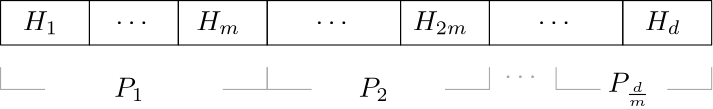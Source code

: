 <?xml version="1.0"?>
<!DOCTYPE ipe SYSTEM "ipe.dtd">
<ipe version="70206" creator="Ipe 7.2.7">
<info created="D:20200302160308" modified="D:20200302160310"/>
<ipestyle name="basic">
<symbol name="arrow/arc(spx)">
<path stroke="sym-stroke" fill="sym-stroke" pen="sym-pen">
0 0 m
-1 0.333 l
-1 -0.333 l
h
</path>
</symbol>
<symbol name="arrow/farc(spx)">
<path stroke="sym-stroke" fill="white" pen="sym-pen">
0 0 m
-1 0.333 l
-1 -0.333 l
h
</path>
</symbol>
<symbol name="arrow/ptarc(spx)">
<path stroke="sym-stroke" fill="sym-stroke" pen="sym-pen">
0 0 m
-1 0.333 l
-0.8 0 l
-1 -0.333 l
h
</path>
</symbol>
<symbol name="arrow/fptarc(spx)">
<path stroke="sym-stroke" fill="white" pen="sym-pen">
0 0 m
-1 0.333 l
-0.8 0 l
-1 -0.333 l
h
</path>
</symbol>
<symbol name="mark/circle(sx)" transformations="translations">
<path fill="sym-stroke">
0.6 0 0 0.6 0 0 e
0.4 0 0 0.4 0 0 e
</path>
</symbol>
<symbol name="mark/disk(sx)" transformations="translations">
<path fill="sym-stroke">
0.6 0 0 0.6 0 0 e
</path>
</symbol>
<symbol name="mark/fdisk(sfx)" transformations="translations">
<group>
<path fill="sym-fill">
0.5 0 0 0.5 0 0 e
</path>
<path fill="sym-stroke" fillrule="eofill">
0.6 0 0 0.6 0 0 e
0.4 0 0 0.4 0 0 e
</path>
</group>
</symbol>
<symbol name="mark/box(sx)" transformations="translations">
<path fill="sym-stroke" fillrule="eofill">
-0.6 -0.6 m
0.6 -0.6 l
0.6 0.6 l
-0.6 0.6 l
h
-0.4 -0.4 m
0.4 -0.4 l
0.4 0.4 l
-0.4 0.4 l
h
</path>
</symbol>
<symbol name="mark/square(sx)" transformations="translations">
<path fill="sym-stroke">
-0.6 -0.6 m
0.6 -0.6 l
0.6 0.6 l
-0.6 0.6 l
h
</path>
</symbol>
<symbol name="mark/fsquare(sfx)" transformations="translations">
<group>
<path fill="sym-fill">
-0.5 -0.5 m
0.5 -0.5 l
0.5 0.5 l
-0.5 0.5 l
h
</path>
<path fill="sym-stroke" fillrule="eofill">
-0.6 -0.6 m
0.6 -0.6 l
0.6 0.6 l
-0.6 0.6 l
h
-0.4 -0.4 m
0.4 -0.4 l
0.4 0.4 l
-0.4 0.4 l
h
</path>
</group>
</symbol>
<symbol name="mark/cross(sx)" transformations="translations">
<group>
<path fill="sym-stroke">
-0.43 -0.57 m
0.57 0.43 l
0.43 0.57 l
-0.57 -0.43 l
h
</path>
<path fill="sym-stroke">
-0.43 0.57 m
0.57 -0.43 l
0.43 -0.57 l
-0.57 0.43 l
h
</path>
</group>
</symbol>
<symbol name="arrow/fnormal(spx)">
<path stroke="sym-stroke" fill="white" pen="sym-pen">
0 0 m
-1 0.333 l
-1 -0.333 l
h
</path>
</symbol>
<symbol name="arrow/pointed(spx)">
<path stroke="sym-stroke" fill="sym-stroke" pen="sym-pen">
0 0 m
-1 0.333 l
-0.8 0 l
-1 -0.333 l
h
</path>
</symbol>
<symbol name="arrow/fpointed(spx)">
<path stroke="sym-stroke" fill="white" pen="sym-pen">
0 0 m
-1 0.333 l
-0.8 0 l
-1 -0.333 l
h
</path>
</symbol>
<symbol name="arrow/linear(spx)">
<path stroke="sym-stroke" pen="sym-pen">
-1 0.333 m
0 0 l
-1 -0.333 l
</path>
</symbol>
<symbol name="arrow/fdouble(spx)">
<path stroke="sym-stroke" fill="white" pen="sym-pen">
0 0 m
-1 0.333 l
-1 -0.333 l
h
-1 0 m
-2 0.333 l
-2 -0.333 l
h
</path>
</symbol>
<symbol name="arrow/double(spx)">
<path stroke="sym-stroke" fill="sym-stroke" pen="sym-pen">
0 0 m
-1 0.333 l
-1 -0.333 l
h
-1 0 m
-2 0.333 l
-2 -0.333 l
h
</path>
</symbol>
<pen name="heavier" value="0.8"/>
<pen name="fat" value="1.2"/>
<pen name="ultrafat" value="2"/>
<symbolsize name="large" value="5"/>
<symbolsize name="small" value="2"/>
<symbolsize name="tiny" value="1.1"/>
<arrowsize name="large" value="10"/>
<arrowsize name="small" value="5"/>
<arrowsize name="tiny" value="3"/>
<color name="red" value="1 0 0"/>
<color name="green" value="0 1 0"/>
<color name="blue" value="0 0 1"/>
<color name="yellow" value="1 1 0"/>
<color name="orange" value="1 0.647 0"/>
<color name="gold" value="1 0.843 0"/>
<color name="purple" value="0.627 0.125 0.941"/>
<color name="gray" value="0.745"/>
<color name="brown" value="0.647 0.165 0.165"/>
<color name="navy" value="0 0 0.502"/>
<color name="pink" value="1 0.753 0.796"/>
<color name="seagreen" value="0.18 0.545 0.341"/>
<color name="turquoise" value="0.251 0.878 0.816"/>
<color name="violet" value="0.933 0.51 0.933"/>
<color name="darkblue" value="0 0 0.545"/>
<color name="darkcyan" value="0 0.545 0.545"/>
<color name="darkgray" value="0.663"/>
<color name="darkgreen" value="0 0.392 0"/>
<color name="darkmagenta" value="0.545 0 0.545"/>
<color name="darkorange" value="1 0.549 0"/>
<color name="darkred" value="0.545 0 0"/>
<color name="lightblue" value="0.678 0.847 0.902"/>
<color name="lightcyan" value="0.878 1 1"/>
<color name="lightgray" value="0.827"/>
<color name="lightgreen" value="0.565 0.933 0.565"/>
<color name="lightyellow" value="1 1 0.878"/>
<dashstyle name="dashed" value="[4] 0"/>
<dashstyle name="dotted" value="[1 3] 0"/>
<dashstyle name="dash dotted" value="[4 2 1 2] 0"/>
<dashstyle name="dash dot dotted" value="[4 2 1 2 1 2] 0"/>
<textsize name="large" value="\large"/>
<textsize name="Large" value="\Large"/>
<textsize name="LARGE" value="\LARGE"/>
<textsize name="huge" value="\huge"/>
<textsize name="Huge" value="\Huge"/>
<textsize name="small" value="\small"/>
<textsize name="footnote" value="\footnotesize"/>
<textsize name="tiny" value="\tiny"/>
<textstyle name="center" begin="\begin{center}" end="\end{center}"/>
<textstyle name="itemize" begin="\begin{itemize}" end="\end{itemize}"/>
<textstyle name="item" begin="\begin{itemize}\item{}" end="\end{itemize}"/>
<gridsize name="4 pts" value="4"/>
<gridsize name="8 pts (~3 mm)" value="8"/>
<gridsize name="16 pts (~6 mm)" value="16"/>
<gridsize name="32 pts (~12 mm)" value="32"/>
<gridsize name="10 pts (~3.5 mm)" value="10"/>
<gridsize name="20 pts (~7 mm)" value="20"/>
<gridsize name="14 pts (~5 mm)" value="14"/>
<gridsize name="28 pts (~10 mm)" value="28"/>
<gridsize name="56 pts (~20 mm)" value="56"/>
<anglesize name="90 deg" value="90"/>
<anglesize name="60 deg" value="60"/>
<anglesize name="45 deg" value="45"/>
<anglesize name="30 deg" value="30"/>
<anglesize name="22.5 deg" value="22.5"/>
<opacity name="10%" value="0.1"/>
<opacity name="30%" value="0.3"/>
<opacity name="50%" value="0.5"/>
<opacity name="75%" value="0.75"/>
<tiling name="falling" angle="-60" step="4" width="1"/>
<tiling name="rising" angle="30" step="4" width="1"/>
</ipestyle>
<page>
<layer name="alpha"/>
<view layers="alpha" active="alpha"/>
<text layer="alpha" matrix="1 0 0 1 32 0" transformations="translations" pos="128 768" stroke="black" type="label" width="16.072" height="6.812" depth="1.49" halign="center" valign="center">$H_1$
</text>
<path matrix="1 0 0 1 32 0" stroke="black">
112 776 m
112 760 l
144 760 l
144 776 l
h
</path>
<text matrix="1 0 0 1 64 0" transformations="translations" pos="128 768" stroke="black" type="label" width="13.284" height="1.052" depth="0" halign="center" valign="center">\dots
</text>
<path matrix="1 0 0 1 64 0" stroke="black">
112 776 m
112 760 l
144 760 l
144 776 l
h
</path>
<text matrix="1 0 0 1 96 0" transformations="translations" pos="128 768" stroke="black" type="label" width="19.17" height="6.812" depth="1.49" halign="center" valign="center">$H_m$
</text>
<path matrix="1 0 0 1 96 0" stroke="black">
112 776 m
112 760 l
144 760 l
144 776 l
h
</path>
<text matrix="1 0 0 1 136 0" transformations="translations" pos="128 768" stroke="black" type="label" width="13.284" height="1.052" depth="0" halign="center" valign="center">\dots
</text>
<path matrix="1.5 0 0 1 72 0" stroke="black">
112 776 m
112 760 l
144 760 l
144 776 l
h
</path>
<text matrix="1 0 0 1 176 0" transformations="translations" pos="128 768" stroke="black" type="label" width="23.141" height="6.812" depth="1.49" halign="center" valign="center">$H_{2m}$
</text>
<path matrix="1 0 0 1 176 0" stroke="black">
112 776 m
112 760 l
144 760 l
144 776 l
h
</path>
<path matrix="1.5 0 0 1 152 0" stroke="black">
112 776 m
112 760 l
144 760 l
144 776 l
h
</path>
<text matrix="1 0 0 1 216 0" transformations="translations" pos="128 768" stroke="black" type="label" width="13.284" height="1.052" depth="0" halign="center" valign="center">\dots
</text>
<text matrix="1 0 0 1 256 0" transformations="translations" pos="128 768" stroke="black" type="label" width="16.248" height="6.812" depth="1.49" halign="center" valign="center">$H_{d}$
</text>
<path matrix="1 0 0 1 256 0" stroke="black">
112 776 m
112 760 l
144 760 l
144 776 l
h
</path>
<path matrix="0.666667 0 0 1 114.667 0" stroke="darkgray">
344 752 m
344 744 l
368 744 l
</path>
<path stroke="darkgray">
384 744 m
400 744 l
400 752 l
</path>
<path matrix="1 0 0 1 -80 0" stroke="darkgray">
384 744 m
400 744 l
400 752 l
</path>
<path matrix="1 0 0 1 -160 0" stroke="darkgray">
384 744 m
400 744 l
400 752 l
</path>
<path matrix="0.666667 0 0 1 -85.333 0" stroke="darkgray">
344 752 m
344 744 l
368 744 l
</path>
<path matrix="0.666667 0 0 1 10.667 0" stroke="darkgray">
344 752 m
344 744 l
368 744 l
</path>
<text matrix="1 0 0 1 204 -20" transformations="translations" pos="128 768" stroke="darkgray" type="label" width="13.284" height="1.052" depth="0" halign="center" valign="baseline">\dots
</text>
<text matrix="1 0 0 1 64 -24" transformations="translations" pos="128 768" stroke="black" type="label" width="14.186" height="6.812" depth="1.49" halign="center" valign="center">$P_1$
</text>
<text matrix="1 0 0 1 152 -24" transformations="translations" pos="128 768" stroke="black" type="label" width="14.186" height="6.812" depth="1.49" halign="center" valign="center">$P_2$
</text>
<text matrix="1 0 0 1 244 -24" transformations="translations" pos="128 768" stroke="black" type="label" width="18.723" height="6.803" depth="5.11" halign="center" valign="center">$P_{\frac{d}{m}}$
</text>
</page>
</ipe>
